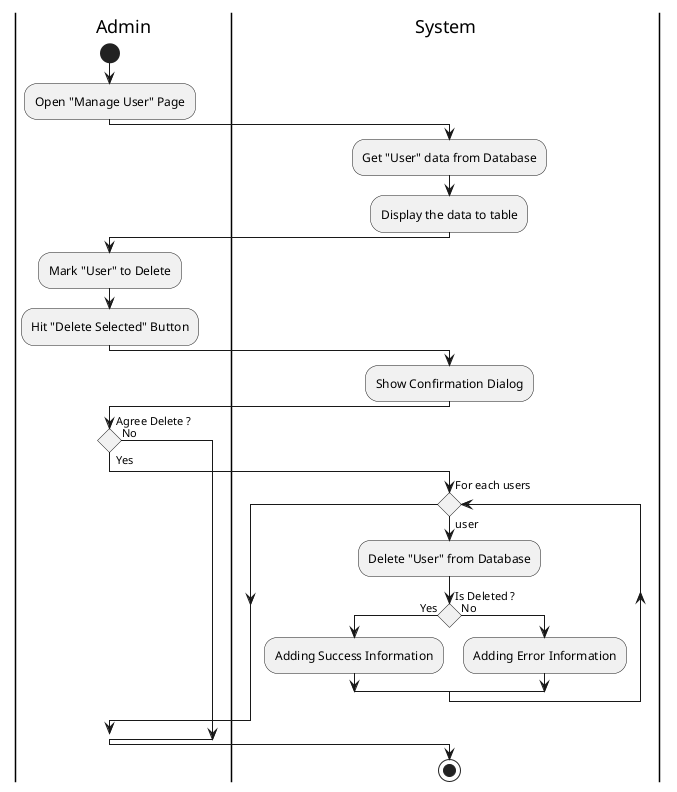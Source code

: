 @startuml DeleteUser

skinparam ConditionEndStyle hline
skinparam conditionStyle diamond
skinparam Monochrome true
skinparam Shadowing false

|Admin|
start
:Open "Manage User" Page;

|System|
:Get "User" data from Database;
:Display the data to table;

|Admin|
:Mark "User" to Delete;
:Hit "Delete Selected" Button;

|System|
:Show Confirmation Dialog;

|Admin|
if (Agree Delete ?) then (No)
else (Yes)
    |System|
    while (For each users) is (user)
        :Delete "User" from Database;
        |System|
        if (Is Deleted ?) then (Yes)
            :Adding Success Information;
        else (No)
            :Adding Error Information;
        endif
    endwhile
endif
stop

@enduml